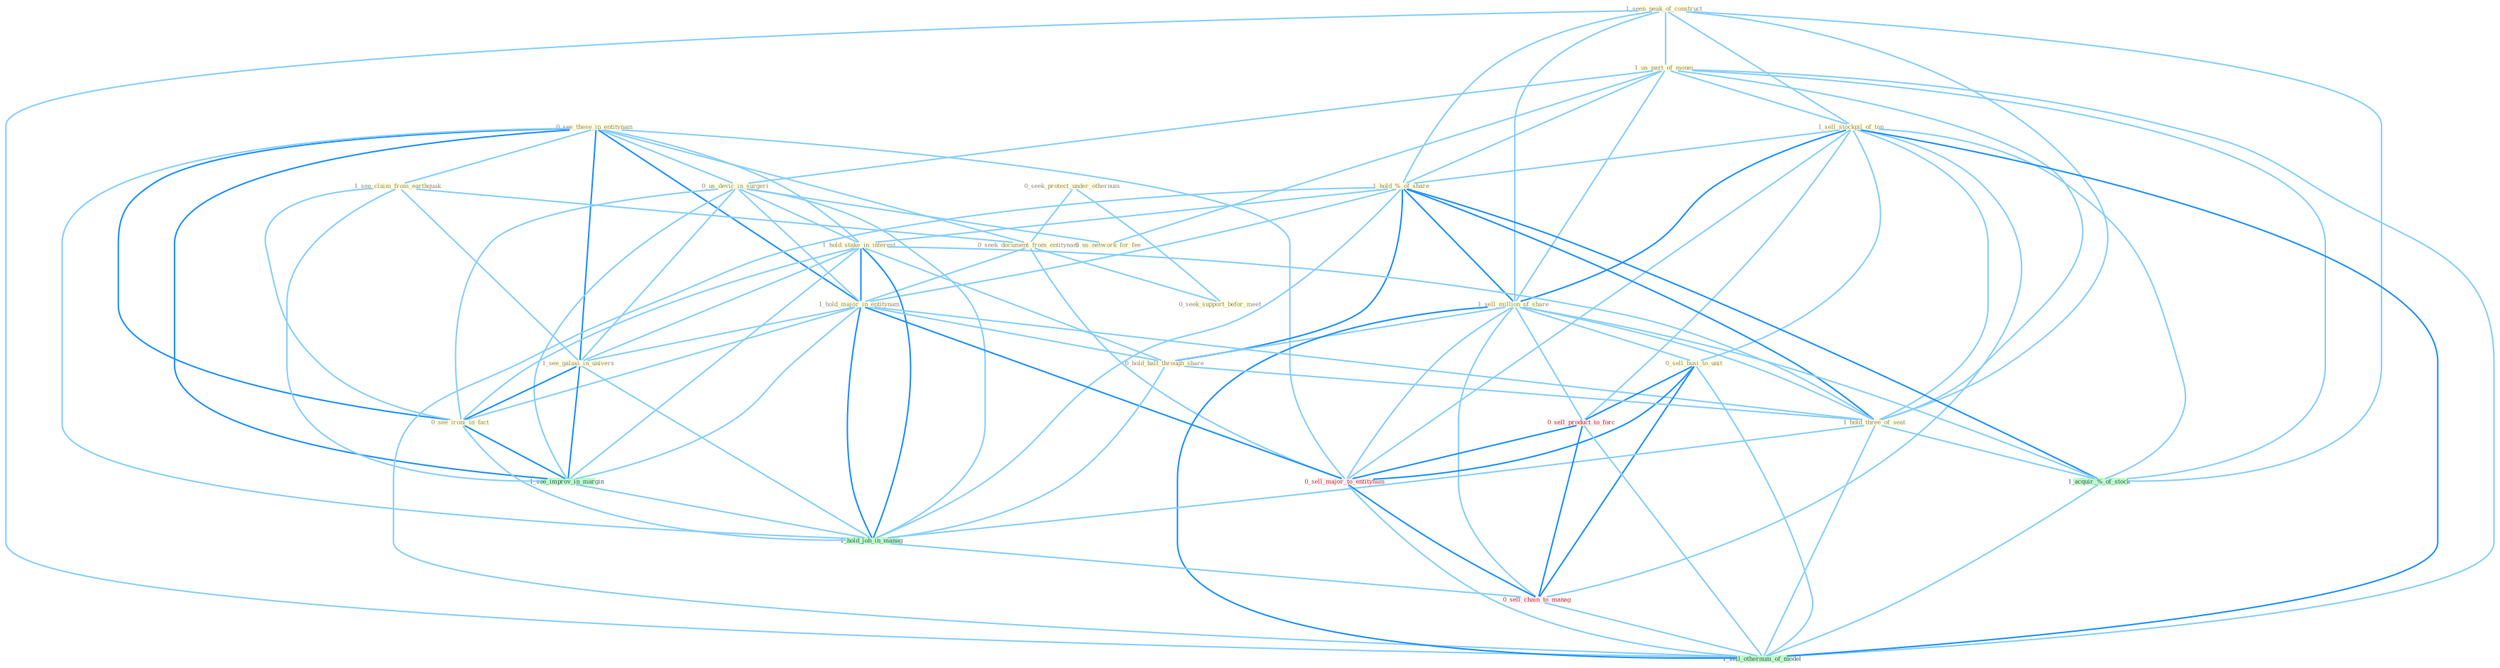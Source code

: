 Graph G{ 
    node
    [shape=polygon,style=filled,width=.5,height=.06,color="#BDFCC9",fixedsize=true,fontsize=4,
    fontcolor="#2f4f4f"];
    {node
    [color="#ffffe0", fontcolor="#8b7d6b"] "1_seen_peak_of_construct " "0_seek_protect_under_othernum " "0_see_these_in_entitynam " "1_us_part_of_monei " "1_sell_stockpil_of_ton " "1_see_claim_from_earthquak " "0_us_devic_in_surgeri " "0_seek_document_from_entitynam " "1_hold_%_of_share " "1_sell_million_of_share " "1_hold_stake_in_interest " "1_hold_major_in_entitynam " "0_seek_support_befor_meet " "0_us_network_for_fee " "1_see_galaxi_in_univers " "0_sell_busi_to_unit " "0_hold_half_through_share " "1_hold_three_of_seat " "0_see_ironi_in_fact "}
{node [color="#fff0f5", fontcolor="#b22222"] "0_sell_product_to_forc " "0_sell_major_to_entitynam " "0_sell_chain_to_manag "}
edge [color="#B0E2FF"];

	"1_seen_peak_of_construct " -- "1_us_part_of_monei " [w="1", color="#87cefa" ];
	"1_seen_peak_of_construct " -- "1_sell_stockpil_of_ton " [w="1", color="#87cefa" ];
	"1_seen_peak_of_construct " -- "1_hold_%_of_share " [w="1", color="#87cefa" ];
	"1_seen_peak_of_construct " -- "1_sell_million_of_share " [w="1", color="#87cefa" ];
	"1_seen_peak_of_construct " -- "1_hold_three_of_seat " [w="1", color="#87cefa" ];
	"1_seen_peak_of_construct " -- "1_acquir_%_of_stock " [w="1", color="#87cefa" ];
	"1_seen_peak_of_construct " -- "1_sell_othernum_of_model " [w="1", color="#87cefa" ];
	"0_seek_protect_under_othernum " -- "0_seek_document_from_entitynam " [w="1", color="#87cefa" ];
	"0_seek_protect_under_othernum " -- "0_seek_support_befor_meet " [w="1", color="#87cefa" ];
	"0_see_these_in_entitynam " -- "1_see_claim_from_earthquak " [w="1", color="#87cefa" ];
	"0_see_these_in_entitynam " -- "0_us_devic_in_surgeri " [w="1", color="#87cefa" ];
	"0_see_these_in_entitynam " -- "0_seek_document_from_entitynam " [w="1", color="#87cefa" ];
	"0_see_these_in_entitynam " -- "1_hold_stake_in_interest " [w="1", color="#87cefa" ];
	"0_see_these_in_entitynam " -- "1_hold_major_in_entitynam " [w="2", color="#1e90ff" , len=0.8];
	"0_see_these_in_entitynam " -- "1_see_galaxi_in_univers " [w="2", color="#1e90ff" , len=0.8];
	"0_see_these_in_entitynam " -- "0_see_ironi_in_fact " [w="2", color="#1e90ff" , len=0.8];
	"0_see_these_in_entitynam " -- "1_see_improv_in_margin " [w="2", color="#1e90ff" , len=0.8];
	"0_see_these_in_entitynam " -- "1_hold_job_in_manag " [w="1", color="#87cefa" ];
	"0_see_these_in_entitynam " -- "0_sell_major_to_entitynam " [w="1", color="#87cefa" ];
	"1_us_part_of_monei " -- "1_sell_stockpil_of_ton " [w="1", color="#87cefa" ];
	"1_us_part_of_monei " -- "0_us_devic_in_surgeri " [w="1", color="#87cefa" ];
	"1_us_part_of_monei " -- "1_hold_%_of_share " [w="1", color="#87cefa" ];
	"1_us_part_of_monei " -- "1_sell_million_of_share " [w="1", color="#87cefa" ];
	"1_us_part_of_monei " -- "0_us_network_for_fee " [w="1", color="#87cefa" ];
	"1_us_part_of_monei " -- "1_hold_three_of_seat " [w="1", color="#87cefa" ];
	"1_us_part_of_monei " -- "1_acquir_%_of_stock " [w="1", color="#87cefa" ];
	"1_us_part_of_monei " -- "1_sell_othernum_of_model " [w="1", color="#87cefa" ];
	"1_sell_stockpil_of_ton " -- "1_hold_%_of_share " [w="1", color="#87cefa" ];
	"1_sell_stockpil_of_ton " -- "1_sell_million_of_share " [w="2", color="#1e90ff" , len=0.8];
	"1_sell_stockpil_of_ton " -- "0_sell_busi_to_unit " [w="1", color="#87cefa" ];
	"1_sell_stockpil_of_ton " -- "1_hold_three_of_seat " [w="1", color="#87cefa" ];
	"1_sell_stockpil_of_ton " -- "1_acquir_%_of_stock " [w="1", color="#87cefa" ];
	"1_sell_stockpil_of_ton " -- "0_sell_product_to_forc " [w="1", color="#87cefa" ];
	"1_sell_stockpil_of_ton " -- "0_sell_major_to_entitynam " [w="1", color="#87cefa" ];
	"1_sell_stockpil_of_ton " -- "0_sell_chain_to_manag " [w="1", color="#87cefa" ];
	"1_sell_stockpil_of_ton " -- "1_sell_othernum_of_model " [w="2", color="#1e90ff" , len=0.8];
	"1_see_claim_from_earthquak " -- "0_seek_document_from_entitynam " [w="1", color="#87cefa" ];
	"1_see_claim_from_earthquak " -- "1_see_galaxi_in_univers " [w="1", color="#87cefa" ];
	"1_see_claim_from_earthquak " -- "0_see_ironi_in_fact " [w="1", color="#87cefa" ];
	"1_see_claim_from_earthquak " -- "1_see_improv_in_margin " [w="1", color="#87cefa" ];
	"0_us_devic_in_surgeri " -- "1_hold_stake_in_interest " [w="1", color="#87cefa" ];
	"0_us_devic_in_surgeri " -- "1_hold_major_in_entitynam " [w="1", color="#87cefa" ];
	"0_us_devic_in_surgeri " -- "0_us_network_for_fee " [w="1", color="#87cefa" ];
	"0_us_devic_in_surgeri " -- "1_see_galaxi_in_univers " [w="1", color="#87cefa" ];
	"0_us_devic_in_surgeri " -- "0_see_ironi_in_fact " [w="1", color="#87cefa" ];
	"0_us_devic_in_surgeri " -- "1_see_improv_in_margin " [w="1", color="#87cefa" ];
	"0_us_devic_in_surgeri " -- "1_hold_job_in_manag " [w="1", color="#87cefa" ];
	"0_seek_document_from_entitynam " -- "1_hold_major_in_entitynam " [w="1", color="#87cefa" ];
	"0_seek_document_from_entitynam " -- "0_seek_support_befor_meet " [w="1", color="#87cefa" ];
	"0_seek_document_from_entitynam " -- "0_sell_major_to_entitynam " [w="1", color="#87cefa" ];
	"1_hold_%_of_share " -- "1_sell_million_of_share " [w="2", color="#1e90ff" , len=0.8];
	"1_hold_%_of_share " -- "1_hold_stake_in_interest " [w="1", color="#87cefa" ];
	"1_hold_%_of_share " -- "1_hold_major_in_entitynam " [w="1", color="#87cefa" ];
	"1_hold_%_of_share " -- "0_hold_half_through_share " [w="2", color="#1e90ff" , len=0.8];
	"1_hold_%_of_share " -- "1_hold_three_of_seat " [w="2", color="#1e90ff" , len=0.8];
	"1_hold_%_of_share " -- "1_acquir_%_of_stock " [w="2", color="#1e90ff" , len=0.8];
	"1_hold_%_of_share " -- "1_hold_job_in_manag " [w="1", color="#87cefa" ];
	"1_hold_%_of_share " -- "1_sell_othernum_of_model " [w="1", color="#87cefa" ];
	"1_sell_million_of_share " -- "0_sell_busi_to_unit " [w="1", color="#87cefa" ];
	"1_sell_million_of_share " -- "0_hold_half_through_share " [w="1", color="#87cefa" ];
	"1_sell_million_of_share " -- "1_hold_three_of_seat " [w="1", color="#87cefa" ];
	"1_sell_million_of_share " -- "1_acquir_%_of_stock " [w="1", color="#87cefa" ];
	"1_sell_million_of_share " -- "0_sell_product_to_forc " [w="1", color="#87cefa" ];
	"1_sell_million_of_share " -- "0_sell_major_to_entitynam " [w="1", color="#87cefa" ];
	"1_sell_million_of_share " -- "0_sell_chain_to_manag " [w="1", color="#87cefa" ];
	"1_sell_million_of_share " -- "1_sell_othernum_of_model " [w="2", color="#1e90ff" , len=0.8];
	"1_hold_stake_in_interest " -- "1_hold_major_in_entitynam " [w="2", color="#1e90ff" , len=0.8];
	"1_hold_stake_in_interest " -- "1_see_galaxi_in_univers " [w="1", color="#87cefa" ];
	"1_hold_stake_in_interest " -- "0_hold_half_through_share " [w="1", color="#87cefa" ];
	"1_hold_stake_in_interest " -- "1_hold_three_of_seat " [w="1", color="#87cefa" ];
	"1_hold_stake_in_interest " -- "0_see_ironi_in_fact " [w="1", color="#87cefa" ];
	"1_hold_stake_in_interest " -- "1_see_improv_in_margin " [w="1", color="#87cefa" ];
	"1_hold_stake_in_interest " -- "1_hold_job_in_manag " [w="2", color="#1e90ff" , len=0.8];
	"1_hold_major_in_entitynam " -- "1_see_galaxi_in_univers " [w="1", color="#87cefa" ];
	"1_hold_major_in_entitynam " -- "0_hold_half_through_share " [w="1", color="#87cefa" ];
	"1_hold_major_in_entitynam " -- "1_hold_three_of_seat " [w="1", color="#87cefa" ];
	"1_hold_major_in_entitynam " -- "0_see_ironi_in_fact " [w="1", color="#87cefa" ];
	"1_hold_major_in_entitynam " -- "1_see_improv_in_margin " [w="1", color="#87cefa" ];
	"1_hold_major_in_entitynam " -- "1_hold_job_in_manag " [w="2", color="#1e90ff" , len=0.8];
	"1_hold_major_in_entitynam " -- "0_sell_major_to_entitynam " [w="2", color="#1e90ff" , len=0.8];
	"1_see_galaxi_in_univers " -- "0_see_ironi_in_fact " [w="2", color="#1e90ff" , len=0.8];
	"1_see_galaxi_in_univers " -- "1_see_improv_in_margin " [w="2", color="#1e90ff" , len=0.8];
	"1_see_galaxi_in_univers " -- "1_hold_job_in_manag " [w="1", color="#87cefa" ];
	"0_sell_busi_to_unit " -- "0_sell_product_to_forc " [w="2", color="#1e90ff" , len=0.8];
	"0_sell_busi_to_unit " -- "0_sell_major_to_entitynam " [w="2", color="#1e90ff" , len=0.8];
	"0_sell_busi_to_unit " -- "0_sell_chain_to_manag " [w="2", color="#1e90ff" , len=0.8];
	"0_sell_busi_to_unit " -- "1_sell_othernum_of_model " [w="1", color="#87cefa" ];
	"0_hold_half_through_share " -- "1_hold_three_of_seat " [w="1", color="#87cefa" ];
	"0_hold_half_through_share " -- "1_hold_job_in_manag " [w="1", color="#87cefa" ];
	"1_hold_three_of_seat " -- "1_acquir_%_of_stock " [w="1", color="#87cefa" ];
	"1_hold_three_of_seat " -- "1_hold_job_in_manag " [w="1", color="#87cefa" ];
	"1_hold_three_of_seat " -- "1_sell_othernum_of_model " [w="1", color="#87cefa" ];
	"0_see_ironi_in_fact " -- "1_see_improv_in_margin " [w="2", color="#1e90ff" , len=0.8];
	"0_see_ironi_in_fact " -- "1_hold_job_in_manag " [w="1", color="#87cefa" ];
	"1_see_improv_in_margin " -- "1_hold_job_in_manag " [w="1", color="#87cefa" ];
	"1_acquir_%_of_stock " -- "1_sell_othernum_of_model " [w="1", color="#87cefa" ];
	"1_hold_job_in_manag " -- "0_sell_chain_to_manag " [w="1", color="#87cefa" ];
	"0_sell_product_to_forc " -- "0_sell_major_to_entitynam " [w="2", color="#1e90ff" , len=0.8];
	"0_sell_product_to_forc " -- "0_sell_chain_to_manag " [w="2", color="#1e90ff" , len=0.8];
	"0_sell_product_to_forc " -- "1_sell_othernum_of_model " [w="1", color="#87cefa" ];
	"0_sell_major_to_entitynam " -- "0_sell_chain_to_manag " [w="2", color="#1e90ff" , len=0.8];
	"0_sell_major_to_entitynam " -- "1_sell_othernum_of_model " [w="1", color="#87cefa" ];
	"0_sell_chain_to_manag " -- "1_sell_othernum_of_model " [w="1", color="#87cefa" ];
}